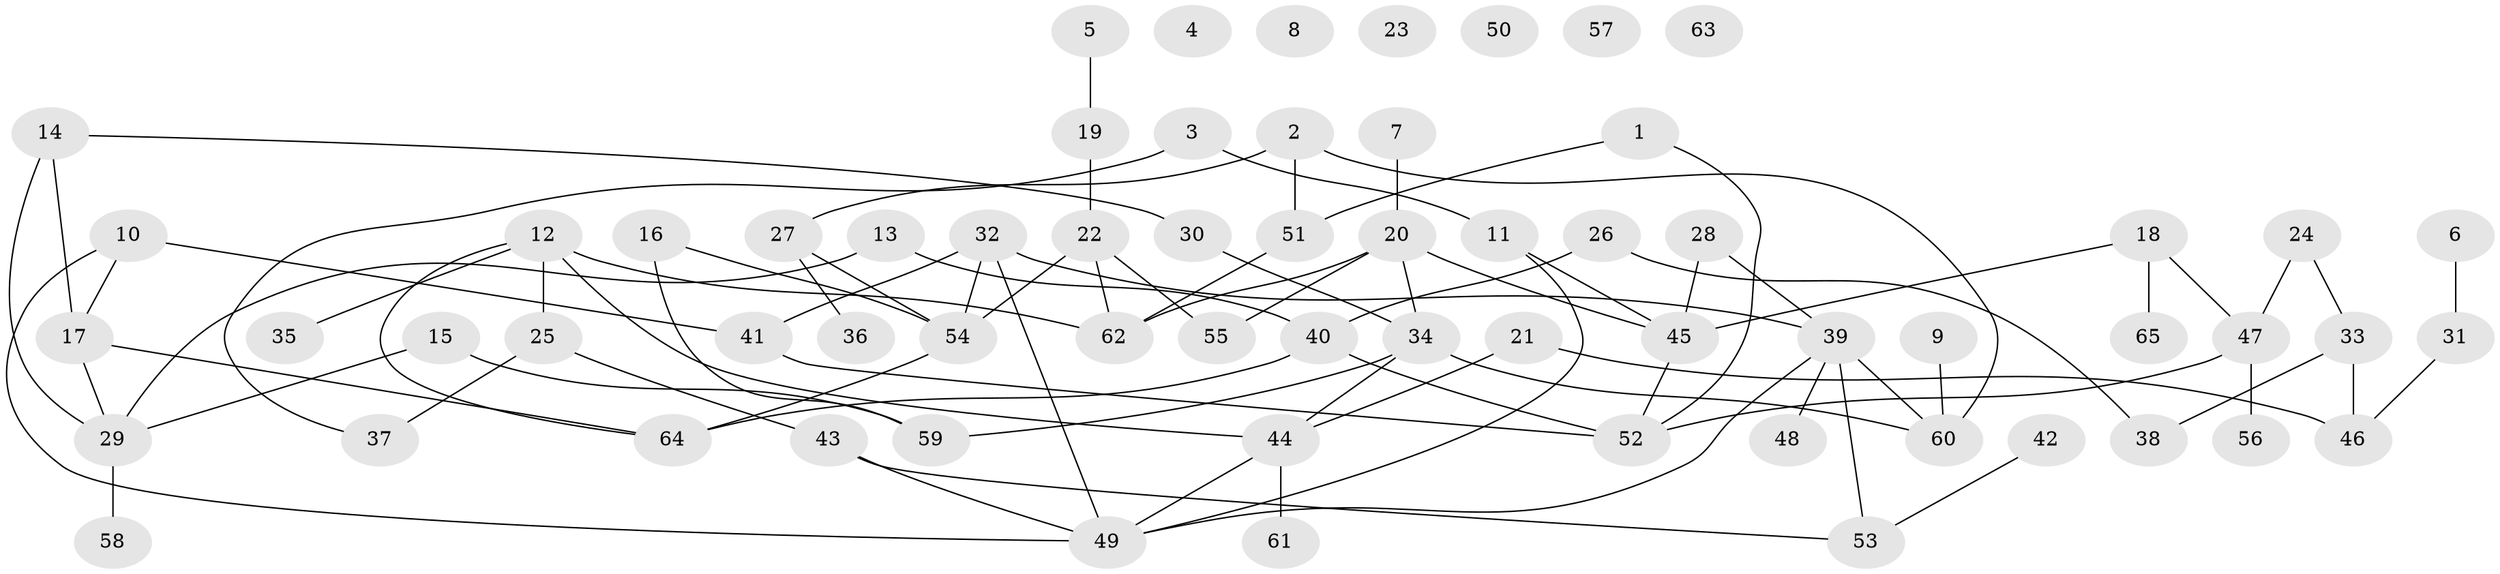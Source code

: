 // Generated by graph-tools (version 1.1) at 2025/33/03/09/25 02:33:57]
// undirected, 65 vertices, 84 edges
graph export_dot {
graph [start="1"]
  node [color=gray90,style=filled];
  1;
  2;
  3;
  4;
  5;
  6;
  7;
  8;
  9;
  10;
  11;
  12;
  13;
  14;
  15;
  16;
  17;
  18;
  19;
  20;
  21;
  22;
  23;
  24;
  25;
  26;
  27;
  28;
  29;
  30;
  31;
  32;
  33;
  34;
  35;
  36;
  37;
  38;
  39;
  40;
  41;
  42;
  43;
  44;
  45;
  46;
  47;
  48;
  49;
  50;
  51;
  52;
  53;
  54;
  55;
  56;
  57;
  58;
  59;
  60;
  61;
  62;
  63;
  64;
  65;
  1 -- 51;
  1 -- 52;
  2 -- 27;
  2 -- 51;
  2 -- 60;
  3 -- 11;
  3 -- 37;
  5 -- 19;
  6 -- 31;
  7 -- 20;
  9 -- 60;
  10 -- 17;
  10 -- 41;
  10 -- 49;
  11 -- 45;
  11 -- 49;
  12 -- 25;
  12 -- 35;
  12 -- 44;
  12 -- 62;
  12 -- 64;
  13 -- 29;
  13 -- 40;
  14 -- 17;
  14 -- 29;
  14 -- 30;
  15 -- 29;
  15 -- 59;
  16 -- 54;
  16 -- 59;
  17 -- 29;
  17 -- 64;
  18 -- 45;
  18 -- 47;
  18 -- 65;
  19 -- 22;
  20 -- 34;
  20 -- 45;
  20 -- 55;
  20 -- 62;
  21 -- 44;
  21 -- 46;
  22 -- 54;
  22 -- 55;
  22 -- 62;
  24 -- 33;
  24 -- 47;
  25 -- 37;
  25 -- 43;
  26 -- 38;
  26 -- 40;
  27 -- 36;
  27 -- 54;
  28 -- 39;
  28 -- 45;
  29 -- 58;
  30 -- 34;
  31 -- 46;
  32 -- 39;
  32 -- 41;
  32 -- 49;
  32 -- 54;
  33 -- 38;
  33 -- 46;
  34 -- 44;
  34 -- 59;
  34 -- 60;
  39 -- 48;
  39 -- 49;
  39 -- 53;
  39 -- 60;
  40 -- 52;
  40 -- 64;
  41 -- 52;
  42 -- 53;
  43 -- 49;
  43 -- 53;
  44 -- 49;
  44 -- 61;
  45 -- 52;
  47 -- 52;
  47 -- 56;
  51 -- 62;
  54 -- 64;
}
